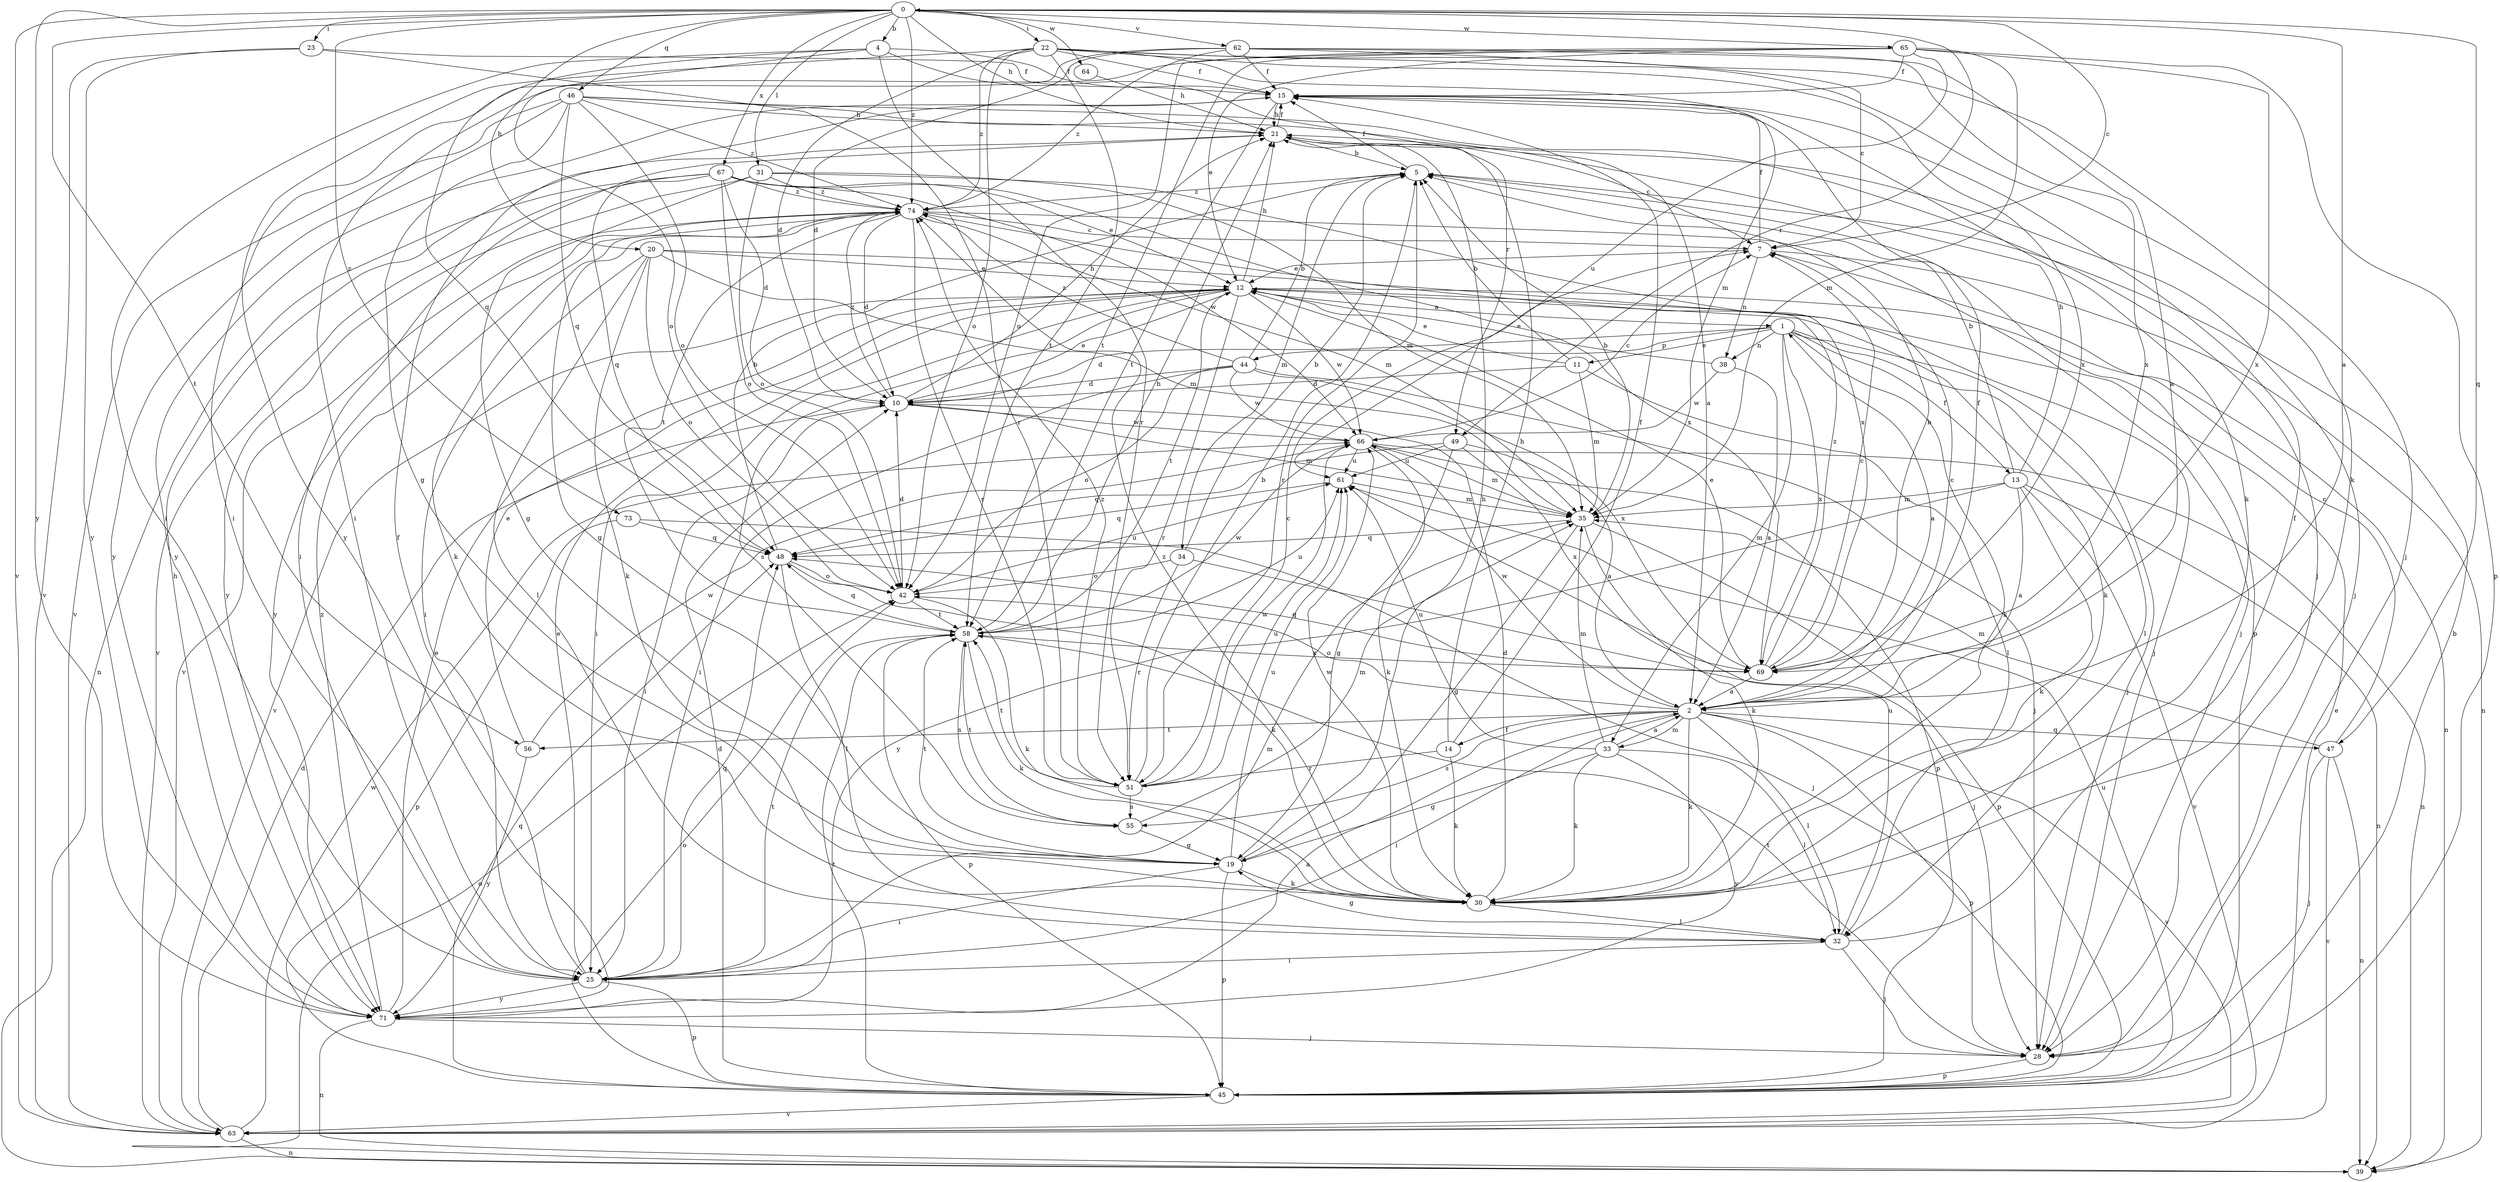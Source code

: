 strict digraph  {
0;
1;
2;
4;
5;
7;
10;
11;
12;
13;
14;
15;
19;
20;
21;
22;
23;
25;
28;
30;
31;
32;
33;
34;
35;
38;
39;
42;
44;
45;
46;
47;
48;
49;
51;
55;
56;
58;
61;
62;
63;
64;
65;
66;
67;
69;
71;
73;
74;
0 -> 4  [label=b];
0 -> 7  [label=c];
0 -> 20  [label=h];
0 -> 21  [label=h];
0 -> 22  [label=i];
0 -> 23  [label=i];
0 -> 31  [label=l];
0 -> 46  [label=q];
0 -> 47  [label=q];
0 -> 49  [label=r];
0 -> 56  [label=t];
0 -> 62  [label=v];
0 -> 63  [label=v];
0 -> 64  [label=w];
0 -> 65  [label=w];
0 -> 67  [label=x];
0 -> 71  [label=y];
0 -> 73  [label=z];
0 -> 74  [label=z];
1 -> 10  [label=d];
1 -> 11  [label=e];
1 -> 13  [label=f];
1 -> 28  [label=j];
1 -> 30  [label=k];
1 -> 32  [label=l];
1 -> 33  [label=m];
1 -> 38  [label=n];
1 -> 44  [label=p];
1 -> 69  [label=x];
2 -> 0  [label=a];
2 -> 1  [label=a];
2 -> 7  [label=c];
2 -> 14  [label=f];
2 -> 15  [label=f];
2 -> 25  [label=i];
2 -> 30  [label=k];
2 -> 32  [label=l];
2 -> 33  [label=m];
2 -> 42  [label=o];
2 -> 45  [label=p];
2 -> 47  [label=q];
2 -> 55  [label=s];
2 -> 56  [label=t];
2 -> 63  [label=v];
2 -> 66  [label=w];
4 -> 15  [label=f];
4 -> 25  [label=i];
4 -> 42  [label=o];
4 -> 48  [label=q];
4 -> 49  [label=r];
4 -> 51  [label=r];
5 -> 15  [label=f];
5 -> 34  [label=m];
5 -> 45  [label=p];
5 -> 51  [label=r];
5 -> 74  [label=z];
7 -> 12  [label=e];
7 -> 15  [label=f];
7 -> 38  [label=n];
7 -> 39  [label=n];
10 -> 12  [label=e];
10 -> 21  [label=h];
10 -> 25  [label=i];
10 -> 35  [label=m];
10 -> 66  [label=w];
10 -> 74  [label=z];
11 -> 5  [label=b];
11 -> 10  [label=d];
11 -> 12  [label=e];
11 -> 32  [label=l];
11 -> 35  [label=m];
12 -> 1  [label=a];
12 -> 21  [label=h];
12 -> 25  [label=i];
12 -> 30  [label=k];
12 -> 39  [label=n];
12 -> 51  [label=r];
12 -> 55  [label=s];
12 -> 58  [label=t];
12 -> 63  [label=v];
12 -> 66  [label=w];
13 -> 2  [label=a];
13 -> 5  [label=b];
13 -> 21  [label=h];
13 -> 30  [label=k];
13 -> 35  [label=m];
13 -> 39  [label=n];
13 -> 63  [label=v];
13 -> 71  [label=y];
14 -> 15  [label=f];
14 -> 21  [label=h];
14 -> 30  [label=k];
14 -> 51  [label=r];
15 -> 21  [label=h];
15 -> 30  [label=k];
15 -> 58  [label=t];
15 -> 71  [label=y];
19 -> 21  [label=h];
19 -> 25  [label=i];
19 -> 30  [label=k];
19 -> 45  [label=p];
19 -> 58  [label=t];
19 -> 61  [label=u];
20 -> 12  [label=e];
20 -> 25  [label=i];
20 -> 28  [label=j];
20 -> 30  [label=k];
20 -> 32  [label=l];
20 -> 35  [label=m];
20 -> 42  [label=o];
21 -> 5  [label=b];
21 -> 7  [label=c];
21 -> 15  [label=f];
21 -> 25  [label=i];
21 -> 28  [label=j];
22 -> 10  [label=d];
22 -> 15  [label=f];
22 -> 28  [label=j];
22 -> 30  [label=k];
22 -> 35  [label=m];
22 -> 42  [label=o];
22 -> 58  [label=t];
22 -> 69  [label=x];
22 -> 71  [label=y];
22 -> 74  [label=z];
23 -> 15  [label=f];
23 -> 51  [label=r];
23 -> 63  [label=v];
23 -> 71  [label=y];
25 -> 12  [label=e];
25 -> 15  [label=f];
25 -> 35  [label=m];
25 -> 45  [label=p];
25 -> 48  [label=q];
25 -> 58  [label=t];
25 -> 71  [label=y];
28 -> 45  [label=p];
28 -> 58  [label=t];
30 -> 10  [label=d];
30 -> 32  [label=l];
30 -> 66  [label=w];
30 -> 74  [label=z];
31 -> 19  [label=g];
31 -> 35  [label=m];
31 -> 42  [label=o];
31 -> 69  [label=x];
31 -> 71  [label=y];
31 -> 74  [label=z];
32 -> 15  [label=f];
32 -> 19  [label=g];
32 -> 25  [label=i];
32 -> 28  [label=j];
32 -> 61  [label=u];
33 -> 2  [label=a];
33 -> 19  [label=g];
33 -> 30  [label=k];
33 -> 32  [label=l];
33 -> 35  [label=m];
33 -> 61  [label=u];
33 -> 71  [label=y];
34 -> 5  [label=b];
34 -> 28  [label=j];
34 -> 42  [label=o];
34 -> 51  [label=r];
35 -> 5  [label=b];
35 -> 19  [label=g];
35 -> 30  [label=k];
35 -> 45  [label=p];
35 -> 48  [label=q];
38 -> 2  [label=a];
38 -> 12  [label=e];
38 -> 66  [label=w];
39 -> 42  [label=o];
42 -> 10  [label=d];
42 -> 30  [label=k];
42 -> 58  [label=t];
42 -> 61  [label=u];
44 -> 5  [label=b];
44 -> 10  [label=d];
44 -> 25  [label=i];
44 -> 28  [label=j];
44 -> 42  [label=o];
44 -> 66  [label=w];
44 -> 69  [label=x];
44 -> 74  [label=z];
45 -> 5  [label=b];
45 -> 10  [label=d];
45 -> 42  [label=o];
45 -> 48  [label=q];
45 -> 58  [label=t];
45 -> 61  [label=u];
45 -> 63  [label=v];
46 -> 2  [label=a];
46 -> 19  [label=g];
46 -> 21  [label=h];
46 -> 28  [label=j];
46 -> 42  [label=o];
46 -> 48  [label=q];
46 -> 63  [label=v];
46 -> 71  [label=y];
46 -> 74  [label=z];
47 -> 7  [label=c];
47 -> 28  [label=j];
47 -> 35  [label=m];
47 -> 39  [label=n];
47 -> 63  [label=v];
48 -> 5  [label=b];
48 -> 30  [label=k];
48 -> 32  [label=l];
48 -> 42  [label=o];
49 -> 2  [label=a];
49 -> 19  [label=g];
49 -> 48  [label=q];
49 -> 61  [label=u];
49 -> 69  [label=x];
51 -> 5  [label=b];
51 -> 7  [label=c];
51 -> 55  [label=s];
51 -> 58  [label=t];
51 -> 61  [label=u];
51 -> 66  [label=w];
51 -> 74  [label=z];
55 -> 19  [label=g];
55 -> 35  [label=m];
55 -> 58  [label=t];
56 -> 12  [label=e];
56 -> 66  [label=w];
56 -> 71  [label=y];
58 -> 21  [label=h];
58 -> 30  [label=k];
58 -> 45  [label=p];
58 -> 48  [label=q];
58 -> 55  [label=s];
58 -> 61  [label=u];
58 -> 66  [label=w];
58 -> 69  [label=x];
61 -> 35  [label=m];
61 -> 48  [label=q];
62 -> 2  [label=a];
62 -> 7  [label=c];
62 -> 10  [label=d];
62 -> 15  [label=f];
62 -> 25  [label=i];
62 -> 69  [label=x];
62 -> 74  [label=z];
63 -> 10  [label=d];
63 -> 12  [label=e];
63 -> 39  [label=n];
63 -> 66  [label=w];
64 -> 21  [label=h];
65 -> 12  [label=e];
65 -> 15  [label=f];
65 -> 25  [label=i];
65 -> 35  [label=m];
65 -> 42  [label=o];
65 -> 45  [label=p];
65 -> 58  [label=t];
65 -> 61  [label=u];
65 -> 69  [label=x];
66 -> 7  [label=c];
66 -> 30  [label=k];
66 -> 35  [label=m];
66 -> 39  [label=n];
66 -> 45  [label=p];
66 -> 61  [label=u];
67 -> 10  [label=d];
67 -> 12  [label=e];
67 -> 39  [label=n];
67 -> 42  [label=o];
67 -> 48  [label=q];
67 -> 63  [label=v];
67 -> 66  [label=w];
67 -> 69  [label=x];
67 -> 74  [label=z];
69 -> 2  [label=a];
69 -> 5  [label=b];
69 -> 7  [label=c];
69 -> 12  [label=e];
69 -> 48  [label=q];
69 -> 74  [label=z];
71 -> 2  [label=a];
71 -> 12  [label=e];
71 -> 21  [label=h];
71 -> 28  [label=j];
71 -> 39  [label=n];
71 -> 74  [label=z];
73 -> 28  [label=j];
73 -> 45  [label=p];
73 -> 48  [label=q];
74 -> 7  [label=c];
74 -> 10  [label=d];
74 -> 19  [label=g];
74 -> 28  [label=j];
74 -> 30  [label=k];
74 -> 35  [label=m];
74 -> 51  [label=r];
74 -> 58  [label=t];
74 -> 63  [label=v];
74 -> 71  [label=y];
}
